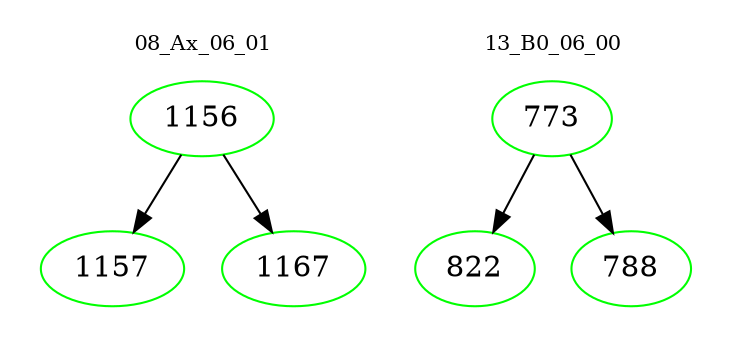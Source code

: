 digraph{
subgraph cluster_0 {
color = white
label = "08_Ax_06_01";
fontsize=10;
T0_1156 [label="1156", color="green"]
T0_1156 -> T0_1157 [color="black"]
T0_1157 [label="1157", color="green"]
T0_1156 -> T0_1167 [color="black"]
T0_1167 [label="1167", color="green"]
}
subgraph cluster_1 {
color = white
label = "13_B0_06_00";
fontsize=10;
T1_773 [label="773", color="green"]
T1_773 -> T1_822 [color="black"]
T1_822 [label="822", color="green"]
T1_773 -> T1_788 [color="black"]
T1_788 [label="788", color="green"]
}
}
